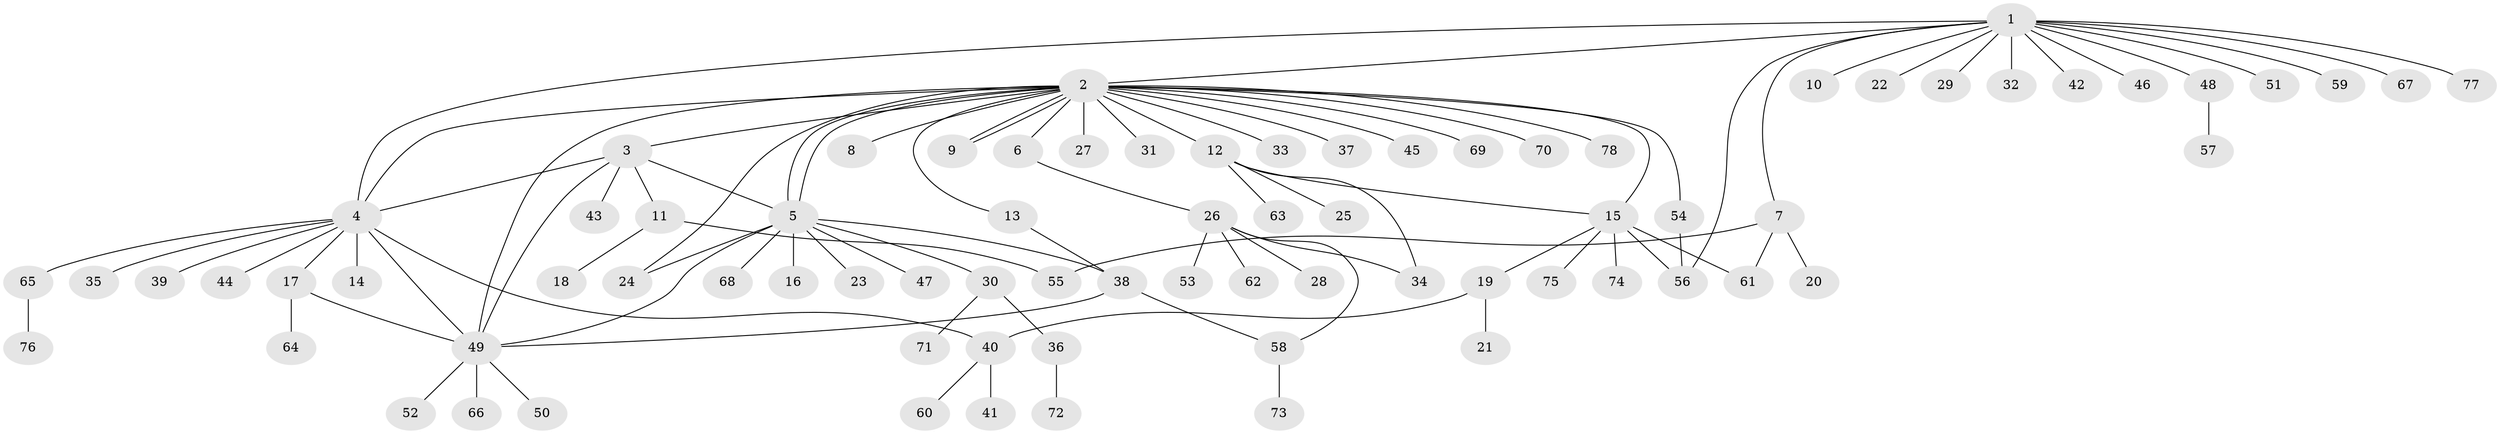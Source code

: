 // coarse degree distribution, {1: 0.8260869565217391, 6: 0.08695652173913043, 2: 0.043478260869565216, 13: 0.043478260869565216}
// Generated by graph-tools (version 1.1) at 2025/50/03/04/25 21:50:58]
// undirected, 78 vertices, 97 edges
graph export_dot {
graph [start="1"]
  node [color=gray90,style=filled];
  1;
  2;
  3;
  4;
  5;
  6;
  7;
  8;
  9;
  10;
  11;
  12;
  13;
  14;
  15;
  16;
  17;
  18;
  19;
  20;
  21;
  22;
  23;
  24;
  25;
  26;
  27;
  28;
  29;
  30;
  31;
  32;
  33;
  34;
  35;
  36;
  37;
  38;
  39;
  40;
  41;
  42;
  43;
  44;
  45;
  46;
  47;
  48;
  49;
  50;
  51;
  52;
  53;
  54;
  55;
  56;
  57;
  58;
  59;
  60;
  61;
  62;
  63;
  64;
  65;
  66;
  67;
  68;
  69;
  70;
  71;
  72;
  73;
  74;
  75;
  76;
  77;
  78;
  1 -- 2;
  1 -- 4;
  1 -- 7;
  1 -- 10;
  1 -- 22;
  1 -- 29;
  1 -- 32;
  1 -- 42;
  1 -- 46;
  1 -- 48;
  1 -- 51;
  1 -- 56;
  1 -- 59;
  1 -- 67;
  1 -- 77;
  2 -- 3;
  2 -- 4;
  2 -- 5;
  2 -- 5;
  2 -- 6;
  2 -- 8;
  2 -- 9;
  2 -- 9;
  2 -- 12;
  2 -- 13;
  2 -- 15;
  2 -- 24;
  2 -- 27;
  2 -- 31;
  2 -- 33;
  2 -- 37;
  2 -- 45;
  2 -- 49;
  2 -- 54;
  2 -- 69;
  2 -- 70;
  2 -- 78;
  3 -- 4;
  3 -- 5;
  3 -- 11;
  3 -- 43;
  3 -- 49;
  4 -- 14;
  4 -- 17;
  4 -- 35;
  4 -- 39;
  4 -- 40;
  4 -- 44;
  4 -- 49;
  4 -- 65;
  5 -- 16;
  5 -- 23;
  5 -- 24;
  5 -- 30;
  5 -- 38;
  5 -- 47;
  5 -- 49;
  5 -- 68;
  6 -- 26;
  7 -- 20;
  7 -- 55;
  7 -- 61;
  11 -- 18;
  11 -- 55;
  12 -- 15;
  12 -- 25;
  12 -- 34;
  12 -- 63;
  13 -- 38;
  15 -- 19;
  15 -- 56;
  15 -- 61;
  15 -- 74;
  15 -- 75;
  17 -- 49;
  17 -- 64;
  19 -- 21;
  19 -- 40;
  26 -- 28;
  26 -- 34;
  26 -- 53;
  26 -- 58;
  26 -- 62;
  30 -- 36;
  30 -- 71;
  36 -- 72;
  38 -- 49;
  38 -- 58;
  40 -- 41;
  40 -- 60;
  48 -- 57;
  49 -- 50;
  49 -- 52;
  49 -- 66;
  54 -- 56;
  58 -- 73;
  65 -- 76;
}
